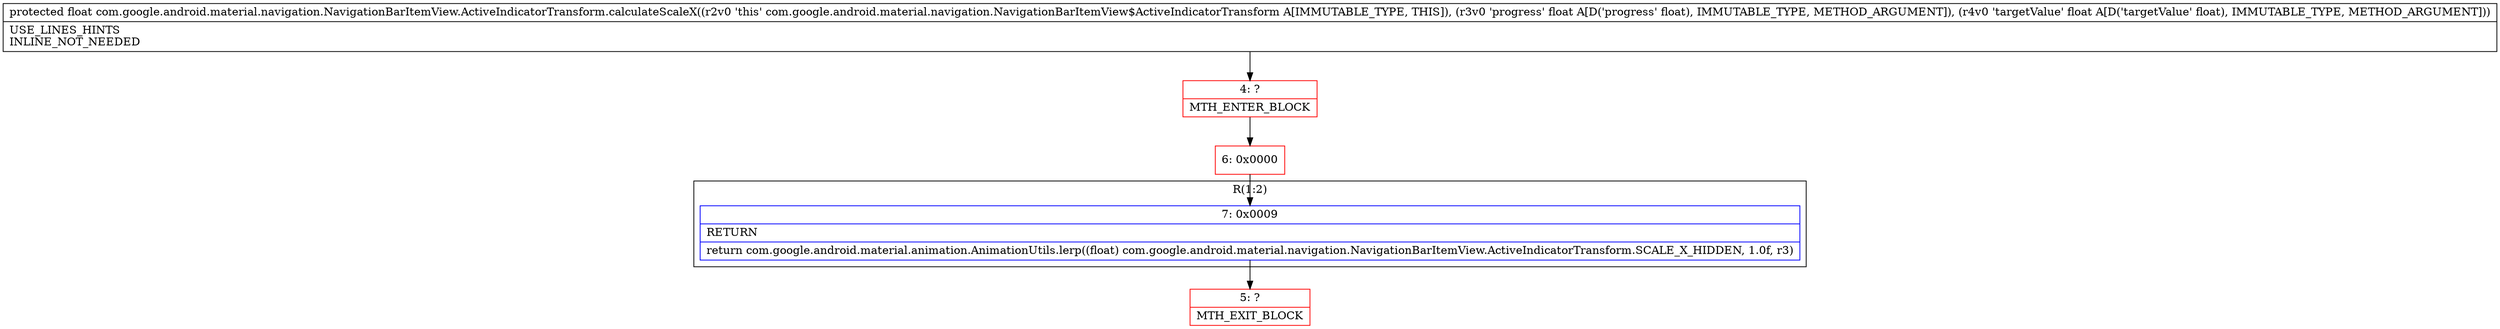 digraph "CFG forcom.google.android.material.navigation.NavigationBarItemView.ActiveIndicatorTransform.calculateScaleX(FF)F" {
subgraph cluster_Region_383536831 {
label = "R(1:2)";
node [shape=record,color=blue];
Node_7 [shape=record,label="{7\:\ 0x0009|RETURN\l|return com.google.android.material.animation.AnimationUtils.lerp((float) com.google.android.material.navigation.NavigationBarItemView.ActiveIndicatorTransform.SCALE_X_HIDDEN, 1.0f, r3)\l}"];
}
Node_4 [shape=record,color=red,label="{4\:\ ?|MTH_ENTER_BLOCK\l}"];
Node_6 [shape=record,color=red,label="{6\:\ 0x0000}"];
Node_5 [shape=record,color=red,label="{5\:\ ?|MTH_EXIT_BLOCK\l}"];
MethodNode[shape=record,label="{protected float com.google.android.material.navigation.NavigationBarItemView.ActiveIndicatorTransform.calculateScaleX((r2v0 'this' com.google.android.material.navigation.NavigationBarItemView$ActiveIndicatorTransform A[IMMUTABLE_TYPE, THIS]), (r3v0 'progress' float A[D('progress' float), IMMUTABLE_TYPE, METHOD_ARGUMENT]), (r4v0 'targetValue' float A[D('targetValue' float), IMMUTABLE_TYPE, METHOD_ARGUMENT]))  | USE_LINES_HINTS\lINLINE_NOT_NEEDED\l}"];
MethodNode -> Node_4;Node_7 -> Node_5;
Node_4 -> Node_6;
Node_6 -> Node_7;
}

